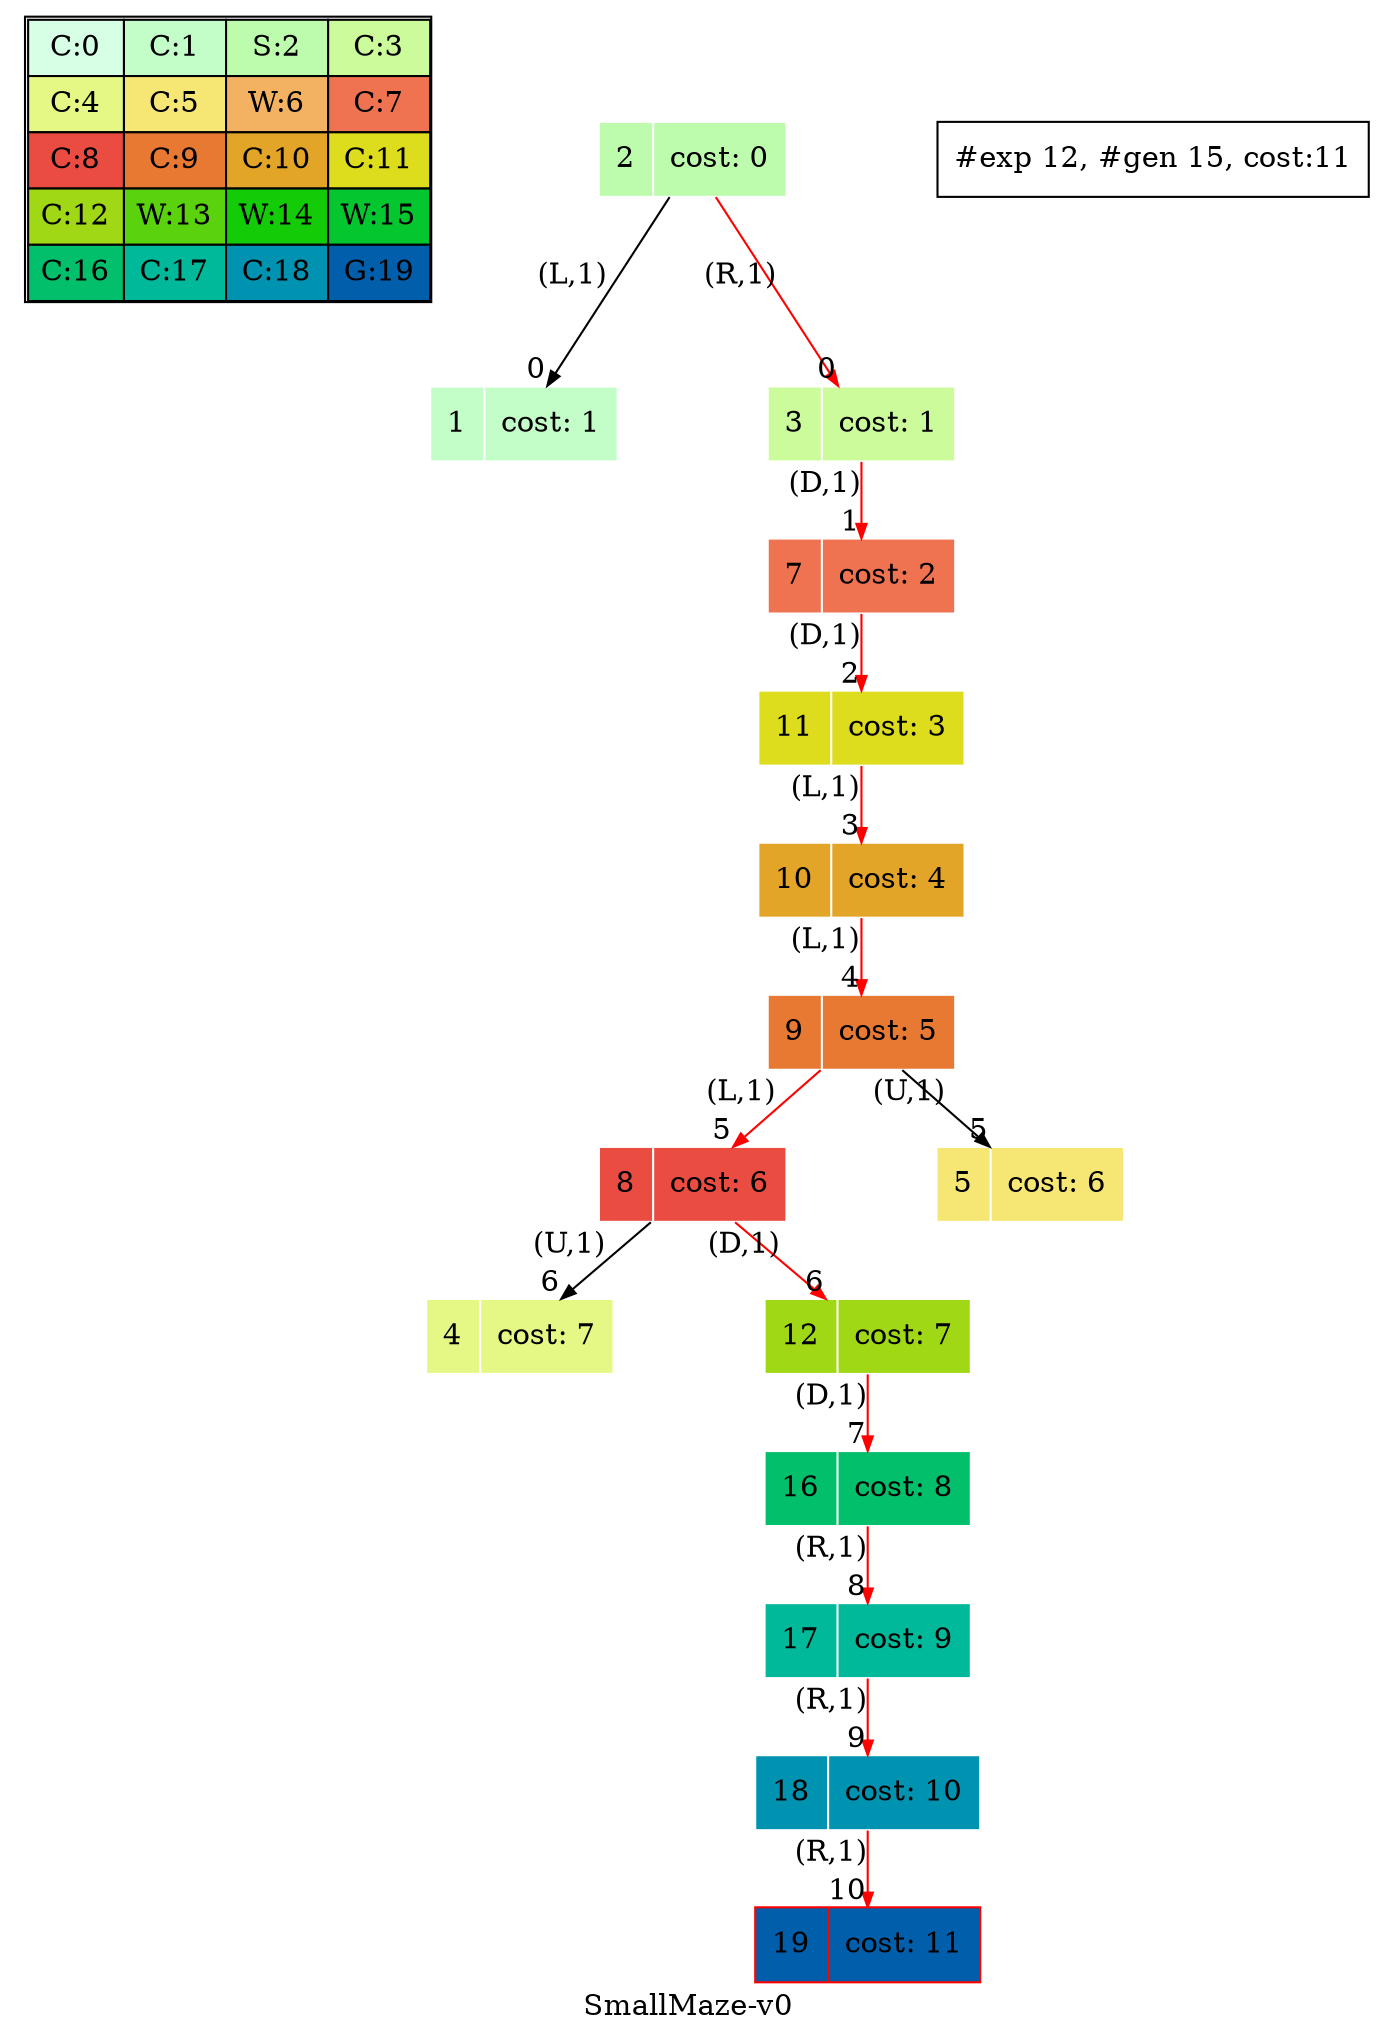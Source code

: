 digraph SmallMaze { label="SmallMaze-v0"
subgraph MAP {label=Map;map [shape=plaintext label=<<table border="1" cellpadding="5" cellspacing="0" cellborder="1"><tr><td bgcolor="0.39803922 0.15947579 0.99679532 1.        ">C:0</td><td bgcolor="0.35098039 0.23194764 0.99315867 1.        ">C:1</td><td bgcolor="0.29607843 0.31486959 0.98720184 1.        ">S:2</td><td bgcolor="0.24901961 0.38410575 0.98063477 1.        ">C:3</td></tr><tr><td bgcolor="0.19411765 0.46220388 0.97128103 1.        ">C:4</td><td bgcolor="0.14705882 0.52643216 0.96182564 1.        ">C:5</td><td bgcolor="0.09215686 0.59770746 0.94913494 1.        ">W:6</td><td bgcolor="0.0372549  0.66454018 0.93467977 1.        ">C:7</td></tr><tr><td bgcolor="0.00980392 0.71791192 0.92090552 1.        ">C:8</td><td bgcolor="0.06470588 0.77520398 0.9032472  1.        ">C:9</td><td bgcolor="0.11176471 0.81974048 0.88677369 1.        ">C:10</td><td bgcolor="0.16666667 0.8660254  0.8660254  1.        ">C:11</td></tr><tr><td bgcolor="0.21372549 0.9005867  0.84695821 1.        ">C:12</td><td bgcolor="0.26862745 0.93467977 0.82325295 1.        ">W:13</td><td bgcolor="0.32352941 0.96182564 0.79801723 1.        ">W:14</td><td bgcolor="0.37058824 0.97940977 0.77520398 1.        ">W:15</td></tr><tr><td bgcolor="0.4254902  0.99315867 0.74725253 1.        ">C:16</td><td bgcolor="0.47254902 0.99907048 0.72218645 1.        ">C:17</td><td bgcolor="0.52745098 0.99907048 0.69169844 1.        ">C:18</td><td bgcolor="0.5745098  0.99315867 0.66454018 1.        ">G:19</td></tr></table>>]} 
nodesep=1 ranksep=0.5 node [shape=record] edge [arrowsize=0.7] 
"0_2" [label="<f0>2 |<f1> cost: 0" style=filled color=white fillcolor="0.29607843 0.31486959 0.98720184 1.        "]
"0_2.1-0" [label="<f0>1 |<f1> cost: 1" style=filled color=white fillcolor="0.35098039 0.23194764 0.99315867 1.        "] "0_2" -> "0_2.1-0" [xlabel="(L,1)" headlabel=0]; 
"0_2.3-1" [label="<f0>3 |<f1> cost: 1" style=filled color=white fillcolor="0.24901961 0.38410575 0.98063477 1.        "] "0_2" -> "0_2.3-1" [xlabel="(R,1)" headlabel=0color=red ];  
"0_2.3.7-3" [label="<f0>7 |<f1> cost: 2" style=filled color=white fillcolor="0.0372549  0.66454018 0.93467977 1.        "] "0_2.3-1" -> "0_2.3.7-3" [xlabel="(D,1)" headlabel=1color=red ];  
"0_2.3.7.11-3" [label="<f0>11 |<f1> cost: 3" style=filled color=white fillcolor="0.16666667 0.8660254  0.8660254  1.        "] "0_2.3.7-3" -> "0_2.3.7.11-3" [xlabel="(D,1)" headlabel=2color=red ];  
"0_2.3.7.11.10-0" [label="<f0>10 |<f1> cost: 4" style=filled color=white fillcolor="0.11176471 0.81974048 0.88677369 1.        "] "0_2.3.7.11-3" -> "0_2.3.7.11.10-0" [xlabel="(L,1)" headlabel=3color=red ];  
"0_2.3.7.11.10.9-0" [label="<f0>9 |<f1> cost: 5" style=filled color=white fillcolor="0.06470588 0.77520398 0.9032472  1.        "] "0_2.3.7.11.10-0" -> "0_2.3.7.11.10.9-0" [xlabel="(L,1)" headlabel=4color=red ];  
"0_2.3.7.11.10.9.8-0" [label="<f0>8 |<f1> cost: 6" style=filled color=white fillcolor="0.00980392 0.71791192 0.92090552 1.        "] "0_2.3.7.11.10.9-0" -> "0_2.3.7.11.10.9.8-0" [xlabel="(L,1)" headlabel=5color=red ];  
"0_2.3.7.11.10.9.5-2" [label="<f0>5 |<f1> cost: 6" style=filled color=white fillcolor="0.14705882 0.52643216 0.96182564 1.        "] "0_2.3.7.11.10.9-0" -> "0_2.3.7.11.10.9.5-2" [xlabel="(U,1)" headlabel=5]; 
"0_2.3.7.11.10.9.8.4-2" [label="<f0>4 |<f1> cost: 7" style=filled color=white fillcolor="0.19411765 0.46220388 0.97128103 1.        "] "0_2.3.7.11.10.9.8-0" -> "0_2.3.7.11.10.9.8.4-2" [xlabel="(U,1)" headlabel=6]; 
"0_2.3.7.11.10.9.8.12-3" [label="<f0>12 |<f1> cost: 7" style=filled color=white fillcolor="0.21372549 0.9005867  0.84695821 1.        "] "0_2.3.7.11.10.9.8-0" -> "0_2.3.7.11.10.9.8.12-3" [xlabel="(D,1)" headlabel=6color=red ];  
"0_2.3.7.11.10.9.8.12.16-3" [label="<f0>16 |<f1> cost: 8" style=filled color=white fillcolor="0.4254902  0.99315867 0.74725253 1.        "] "0_2.3.7.11.10.9.8.12-3" -> "0_2.3.7.11.10.9.8.12.16-3" [xlabel="(D,1)" headlabel=7color=red ];  
"0_2.3.7.11.10.9.8.12.16.17-1" [label="<f0>17 |<f1> cost: 9" style=filled color=white fillcolor="0.47254902 0.99907048 0.72218645 1.        "] "0_2.3.7.11.10.9.8.12.16-3" -> "0_2.3.7.11.10.9.8.12.16.17-1" [xlabel="(R,1)" headlabel=8color=red ];  
"0_2.3.7.11.10.9.8.12.16.17.18-1" [label="<f0>18 |<f1> cost: 10" style=filled color=white fillcolor="0.52745098 0.99907048 0.69169844 1.        "] "0_2.3.7.11.10.9.8.12.16.17-1" -> "0_2.3.7.11.10.9.8.12.16.17.18-1" [xlabel="(R,1)" headlabel=9color=red ];  
"0_2.3.7.11.10.9.8.12.16.17.18.19-1" [label="<f0>19 |<f1> cost: 11" style=filled color=red fillcolor="0.5745098  0.99315867 0.66454018 1.        "] "0_2.3.7.11.10.9.8.12.16.17.18-1" -> "0_2.3.7.11.10.9.8.12.16.17.18.19-1" [xlabel="(R,1)" headlabel=10color=red ];  
 "#exp 12, #gen 15, cost:11" [ shape=box ];
}
